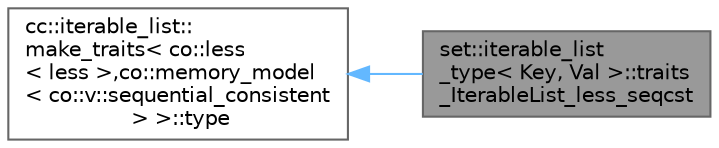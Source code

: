 digraph "set::iterable_list_type&lt; Key, Val &gt;::traits_IterableList_less_seqcst"
{
 // LATEX_PDF_SIZE
  bgcolor="transparent";
  edge [fontname=Helvetica,fontsize=10,labelfontname=Helvetica,labelfontsize=10];
  node [fontname=Helvetica,fontsize=10,shape=box,height=0.2,width=0.4];
  rankdir="LR";
  Node1 [id="Node000001",label="set::iterable_list\l_type\< Key, Val \>::traits\l_IterableList_less_seqcst",height=0.2,width=0.4,color="gray40", fillcolor="grey60", style="filled", fontcolor="black",tooltip=" "];
  Node2 -> Node1 [id="edge1_Node000001_Node000002",dir="back",color="steelblue1",style="solid",tooltip=" "];
  Node2 [id="Node000002",label="cc::iterable_list::\lmake_traits\< co::less\l\< less \>,co::memory_model\l\< co::v::sequential_consistent\l \> \>::type",height=0.2,width=0.4,color="gray40", fillcolor="white", style="filled",tooltip=" "];
}
